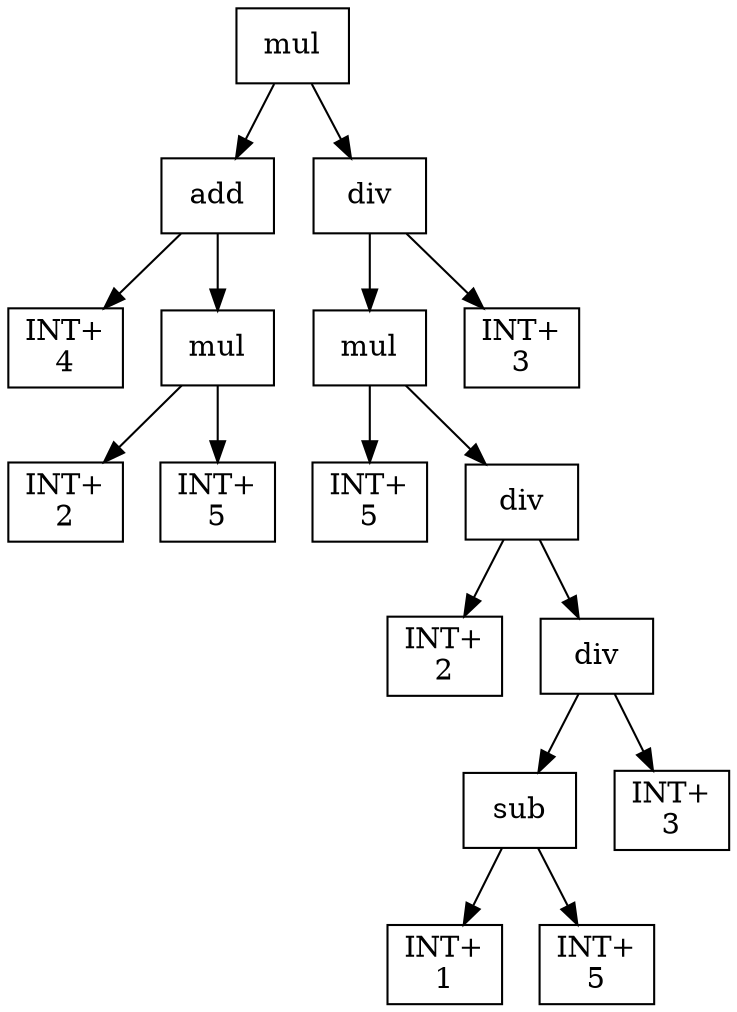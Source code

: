 digraph expr {
  node [shape=box];
  n1 [label="mul"];
  n2 [label="add"];
  n3 [label="INT+\n4"];
  n4 [label="mul"];
  n5 [label="INT+\n2"];
  n6 [label="INT+\n5"];
  n4 -> n5;
  n4 -> n6;
  n2 -> n3;
  n2 -> n4;
  n7 [label="div"];
  n8 [label="mul"];
  n9 [label="INT+\n5"];
  n10 [label="div"];
  n11 [label="INT+\n2"];
  n12 [label="div"];
  n13 [label="sub"];
  n14 [label="INT+\n1"];
  n15 [label="INT+\n5"];
  n13 -> n14;
  n13 -> n15;
  n16 [label="INT+\n3"];
  n12 -> n13;
  n12 -> n16;
  n10 -> n11;
  n10 -> n12;
  n8 -> n9;
  n8 -> n10;
  n17 [label="INT+\n3"];
  n7 -> n8;
  n7 -> n17;
  n1 -> n2;
  n1 -> n7;
}